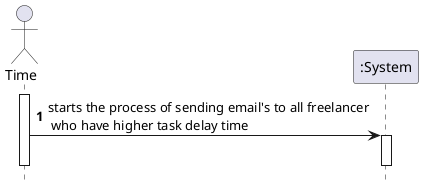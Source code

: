 @startuml SSD
hide footbox
autonumber
actor "Time" as T
participant ":System" as S

activate T
T -> S : starts the process of sending email's to all freelancer\n who have higher task delay time
activate S
deactivate S
deactivate T
@enduml